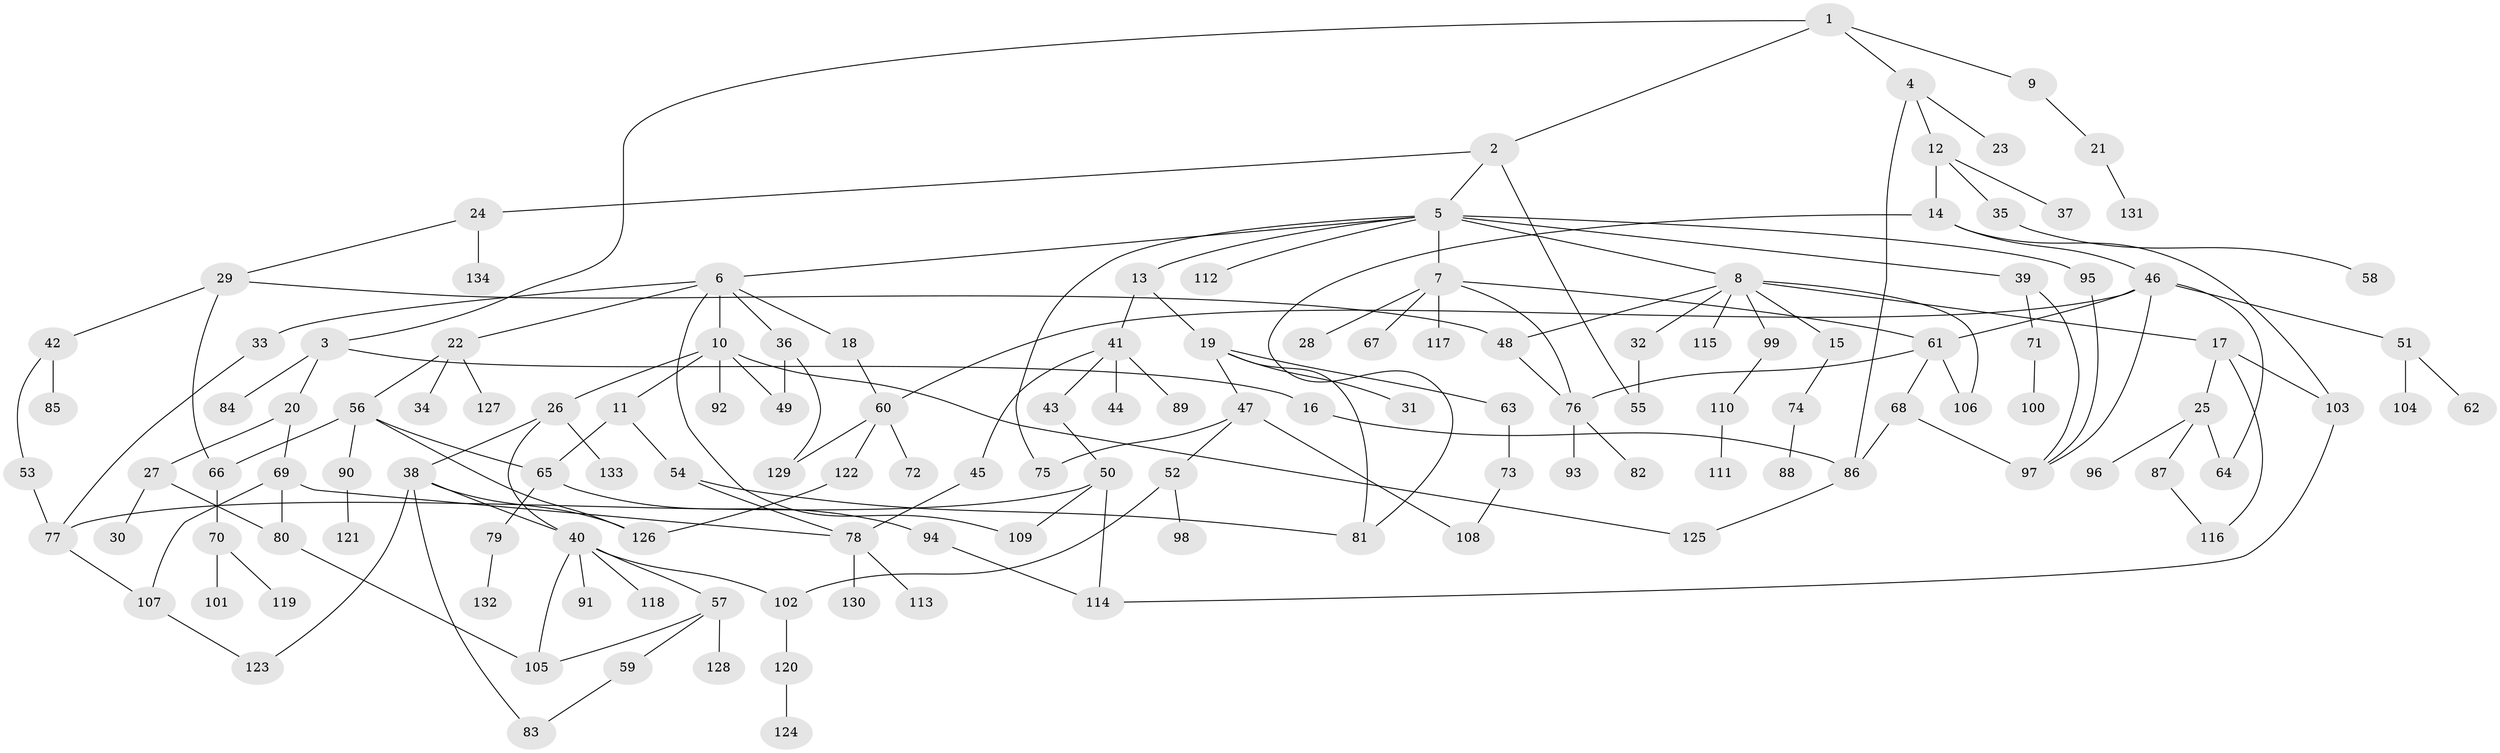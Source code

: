 // Generated by graph-tools (version 1.1) at 2025/49/03/09/25 03:49:20]
// undirected, 134 vertices, 174 edges
graph export_dot {
graph [start="1"]
  node [color=gray90,style=filled];
  1;
  2;
  3;
  4;
  5;
  6;
  7;
  8;
  9;
  10;
  11;
  12;
  13;
  14;
  15;
  16;
  17;
  18;
  19;
  20;
  21;
  22;
  23;
  24;
  25;
  26;
  27;
  28;
  29;
  30;
  31;
  32;
  33;
  34;
  35;
  36;
  37;
  38;
  39;
  40;
  41;
  42;
  43;
  44;
  45;
  46;
  47;
  48;
  49;
  50;
  51;
  52;
  53;
  54;
  55;
  56;
  57;
  58;
  59;
  60;
  61;
  62;
  63;
  64;
  65;
  66;
  67;
  68;
  69;
  70;
  71;
  72;
  73;
  74;
  75;
  76;
  77;
  78;
  79;
  80;
  81;
  82;
  83;
  84;
  85;
  86;
  87;
  88;
  89;
  90;
  91;
  92;
  93;
  94;
  95;
  96;
  97;
  98;
  99;
  100;
  101;
  102;
  103;
  104;
  105;
  106;
  107;
  108;
  109;
  110;
  111;
  112;
  113;
  114;
  115;
  116;
  117;
  118;
  119;
  120;
  121;
  122;
  123;
  124;
  125;
  126;
  127;
  128;
  129;
  130;
  131;
  132;
  133;
  134;
  1 -- 2;
  1 -- 3;
  1 -- 4;
  1 -- 9;
  2 -- 5;
  2 -- 24;
  2 -- 55;
  3 -- 16;
  3 -- 20;
  3 -- 84;
  4 -- 12;
  4 -- 23;
  4 -- 86;
  5 -- 6;
  5 -- 7;
  5 -- 8;
  5 -- 13;
  5 -- 39;
  5 -- 75;
  5 -- 95;
  5 -- 112;
  6 -- 10;
  6 -- 18;
  6 -- 22;
  6 -- 33;
  6 -- 36;
  6 -- 109;
  7 -- 28;
  7 -- 61;
  7 -- 67;
  7 -- 76;
  7 -- 117;
  8 -- 15;
  8 -- 17;
  8 -- 32;
  8 -- 48;
  8 -- 99;
  8 -- 106;
  8 -- 115;
  9 -- 21;
  10 -- 11;
  10 -- 26;
  10 -- 49;
  10 -- 92;
  10 -- 125;
  11 -- 54;
  11 -- 65;
  12 -- 14;
  12 -- 35;
  12 -- 37;
  13 -- 19;
  13 -- 41;
  14 -- 46;
  14 -- 81;
  14 -- 103;
  15 -- 74;
  16 -- 86;
  17 -- 25;
  17 -- 103;
  17 -- 116;
  18 -- 60;
  19 -- 31;
  19 -- 47;
  19 -- 63;
  19 -- 81;
  20 -- 27;
  20 -- 69;
  21 -- 131;
  22 -- 34;
  22 -- 56;
  22 -- 127;
  24 -- 29;
  24 -- 134;
  25 -- 64;
  25 -- 87;
  25 -- 96;
  26 -- 38;
  26 -- 133;
  26 -- 40;
  27 -- 30;
  27 -- 80;
  29 -- 42;
  29 -- 48;
  29 -- 66;
  32 -- 55;
  33 -- 77;
  35 -- 58;
  36 -- 129;
  36 -- 49;
  38 -- 40;
  38 -- 83;
  38 -- 123;
  38 -- 126;
  39 -- 71;
  39 -- 97;
  40 -- 57;
  40 -- 91;
  40 -- 118;
  40 -- 102;
  40 -- 105;
  41 -- 43;
  41 -- 44;
  41 -- 45;
  41 -- 89;
  42 -- 53;
  42 -- 85;
  43 -- 50;
  45 -- 78;
  46 -- 51;
  46 -- 60;
  46 -- 61;
  46 -- 64;
  46 -- 97;
  47 -- 52;
  47 -- 108;
  47 -- 75;
  48 -- 76;
  50 -- 77;
  50 -- 109;
  50 -- 114;
  51 -- 62;
  51 -- 104;
  52 -- 98;
  52 -- 102;
  53 -- 77;
  54 -- 78;
  54 -- 81;
  56 -- 66;
  56 -- 90;
  56 -- 65;
  56 -- 126;
  57 -- 59;
  57 -- 105;
  57 -- 128;
  59 -- 83;
  60 -- 72;
  60 -- 122;
  60 -- 129;
  61 -- 68;
  61 -- 76;
  61 -- 106;
  63 -- 73;
  65 -- 79;
  65 -- 94;
  66 -- 70;
  68 -- 97;
  68 -- 86;
  69 -- 80;
  69 -- 107;
  69 -- 78;
  70 -- 101;
  70 -- 119;
  71 -- 100;
  73 -- 108;
  74 -- 88;
  76 -- 82;
  76 -- 93;
  77 -- 107;
  78 -- 113;
  78 -- 130;
  79 -- 132;
  80 -- 105;
  86 -- 125;
  87 -- 116;
  90 -- 121;
  94 -- 114;
  95 -- 97;
  99 -- 110;
  102 -- 120;
  103 -- 114;
  107 -- 123;
  110 -- 111;
  120 -- 124;
  122 -- 126;
}
